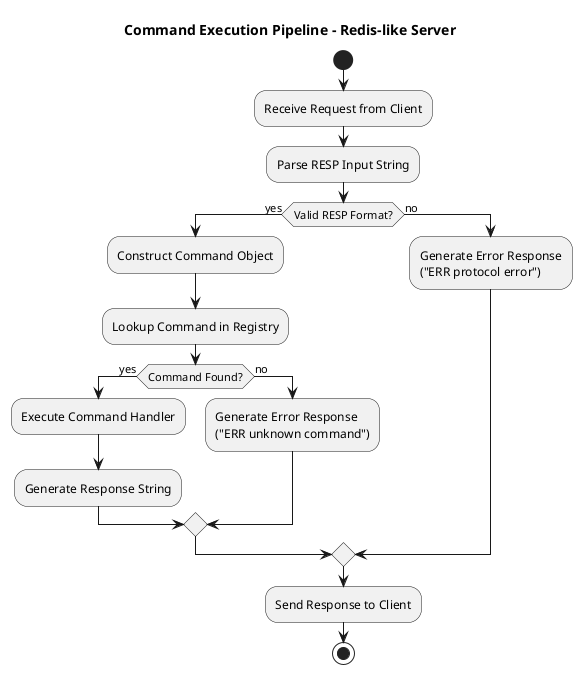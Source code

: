 @startuml
title Command Execution Pipeline - Redis-like Server

start

:Receive Request from Client;
:Parse RESP Input String;

if (Valid RESP Format?) then (yes)
  :Construct Command Object;

  :Lookup Command in Registry;

  if (Command Found?) then (yes)
    :Execute Command Handler;
    :Generate Response String;
  else (no)
    :Generate Error Response\n("ERR unknown command");
  endif

else (no)
  :Generate Error Response\n("ERR protocol error");
endif

:Send Response to Client;

stop
@enduml
